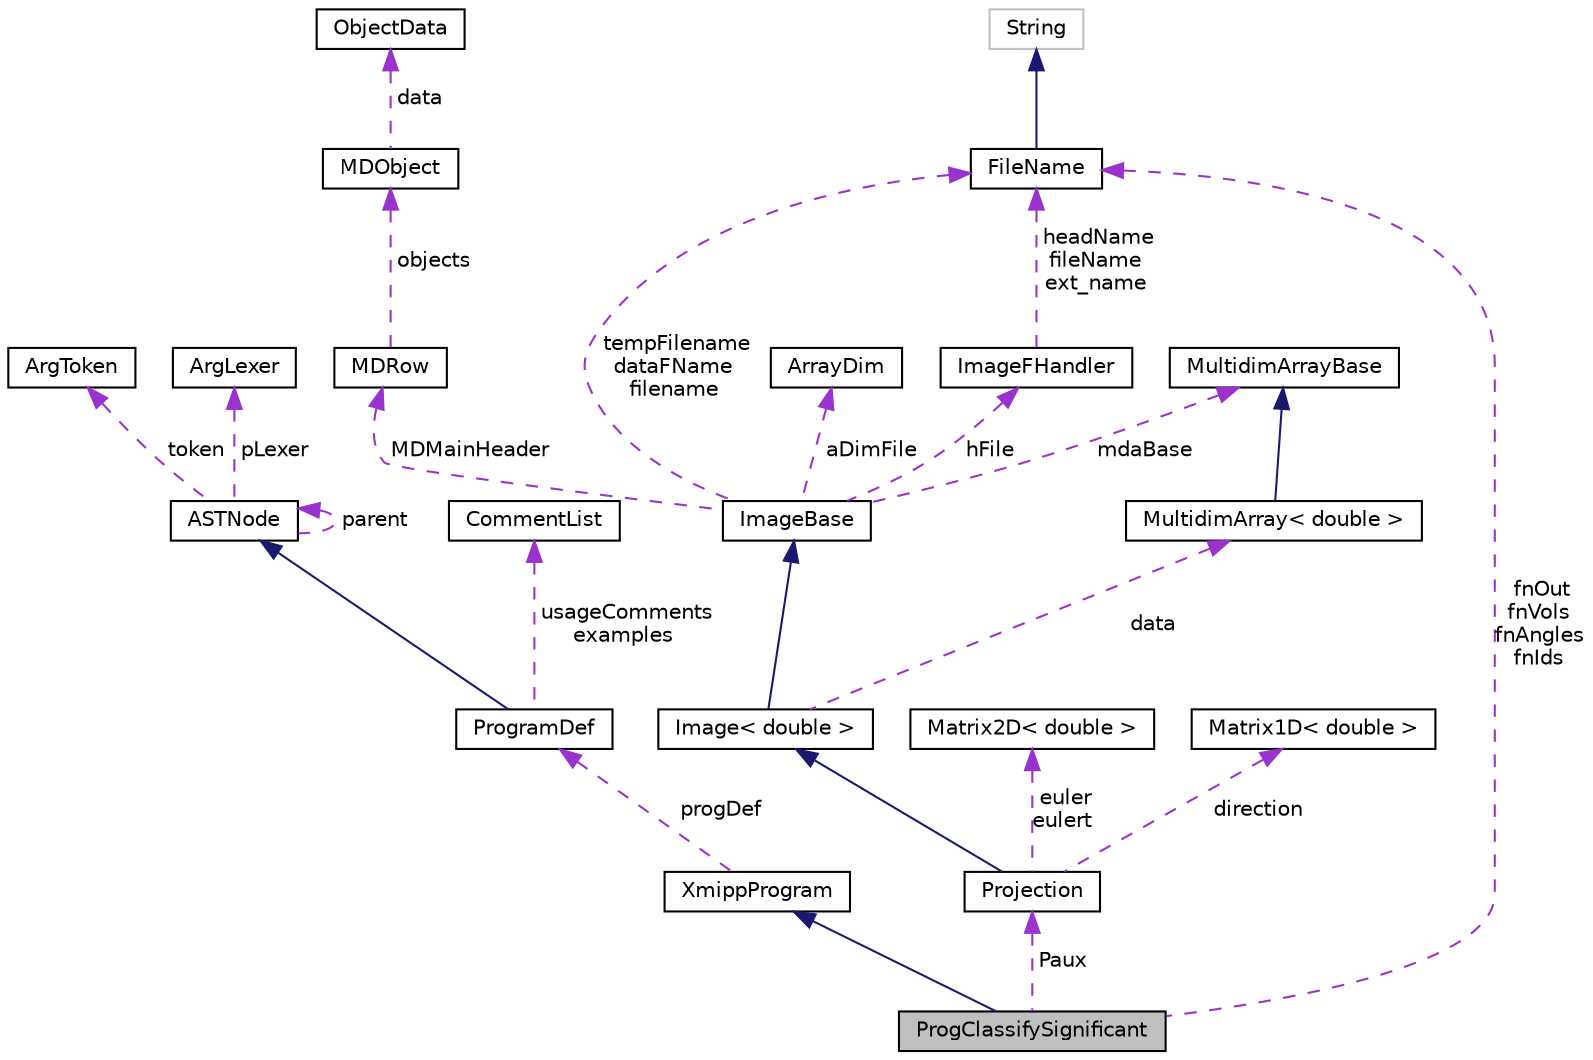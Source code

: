 digraph "ProgClassifySignificant"
{
  edge [fontname="Helvetica",fontsize="10",labelfontname="Helvetica",labelfontsize="10"];
  node [fontname="Helvetica",fontsize="10",shape=record];
  Node2 [label="ProgClassifySignificant",height=0.2,width=0.4,color="black", fillcolor="grey75", style="filled", fontcolor="black"];
  Node3 -> Node2 [dir="back",color="midnightblue",fontsize="10",style="solid",fontname="Helvetica"];
  Node3 [label="XmippProgram",height=0.2,width=0.4,color="black", fillcolor="white", style="filled",URL="$classXmippProgram.html"];
  Node4 -> Node3 [dir="back",color="darkorchid3",fontsize="10",style="dashed",label=" progDef" ,fontname="Helvetica"];
  Node4 [label="ProgramDef",height=0.2,width=0.4,color="black", fillcolor="white", style="filled",URL="$classProgramDef.html"];
  Node5 -> Node4 [dir="back",color="midnightblue",fontsize="10",style="solid",fontname="Helvetica"];
  Node5 [label="ASTNode",height=0.2,width=0.4,color="black", fillcolor="white", style="filled",URL="$classASTNode.html"];
  Node6 -> Node5 [dir="back",color="darkorchid3",fontsize="10",style="dashed",label=" token" ,fontname="Helvetica"];
  Node6 [label="ArgToken",height=0.2,width=0.4,color="black", fillcolor="white", style="filled",URL="$classArgToken.html"];
  Node7 -> Node5 [dir="back",color="darkorchid3",fontsize="10",style="dashed",label=" pLexer" ,fontname="Helvetica"];
  Node7 [label="ArgLexer",height=0.2,width=0.4,color="black", fillcolor="white", style="filled",URL="$classArgLexer.html"];
  Node5 -> Node5 [dir="back",color="darkorchid3",fontsize="10",style="dashed",label=" parent" ,fontname="Helvetica"];
  Node8 -> Node4 [dir="back",color="darkorchid3",fontsize="10",style="dashed",label=" usageComments\nexamples" ,fontname="Helvetica"];
  Node8 [label="CommentList",height=0.2,width=0.4,color="black", fillcolor="white", style="filled",URL="$classCommentList.html"];
  Node9 -> Node2 [dir="back",color="darkorchid3",fontsize="10",style="dashed",label=" Paux" ,fontname="Helvetica"];
  Node9 [label="Projection",height=0.2,width=0.4,color="black", fillcolor="white", style="filled",URL="$classProjection.html"];
  Node10 -> Node9 [dir="back",color="midnightblue",fontsize="10",style="solid",fontname="Helvetica"];
  Node10 [label="Image\< double \>",height=0.2,width=0.4,color="black", fillcolor="white", style="filled",URL="$classImage.html"];
  Node11 -> Node10 [dir="back",color="midnightblue",fontsize="10",style="solid",fontname="Helvetica"];
  Node11 [label="ImageBase",height=0.2,width=0.4,color="black", fillcolor="white", style="filled",URL="$classImageBase.html",tooltip="Image base class. "];
  Node12 -> Node11 [dir="back",color="darkorchid3",fontsize="10",style="dashed",label=" mdaBase" ,fontname="Helvetica"];
  Node12 [label="MultidimArrayBase",height=0.2,width=0.4,color="black", fillcolor="white", style="filled",URL="$classMultidimArrayBase.html"];
  Node13 -> Node11 [dir="back",color="darkorchid3",fontsize="10",style="dashed",label=" hFile" ,fontname="Helvetica"];
  Node13 [label="ImageFHandler",height=0.2,width=0.4,color="black", fillcolor="white", style="filled",URL="$structImageFHandler.html"];
  Node14 -> Node13 [dir="back",color="darkorchid3",fontsize="10",style="dashed",label=" headName\nfileName\next_name" ,fontname="Helvetica"];
  Node14 [label="FileName",height=0.2,width=0.4,color="black", fillcolor="white", style="filled",URL="$classFileName.html"];
  Node15 -> Node14 [dir="back",color="midnightblue",fontsize="10",style="solid",fontname="Helvetica"];
  Node15 [label="String",height=0.2,width=0.4,color="grey75", fillcolor="white", style="filled"];
  Node16 -> Node11 [dir="back",color="darkorchid3",fontsize="10",style="dashed",label=" MDMainHeader" ,fontname="Helvetica"];
  Node16 [label="MDRow",height=0.2,width=0.4,color="black", fillcolor="white", style="filled",URL="$classMDRow.html"];
  Node17 -> Node16 [dir="back",color="darkorchid3",fontsize="10",style="dashed",label=" objects" ,fontname="Helvetica"];
  Node17 [label="MDObject",height=0.2,width=0.4,color="black", fillcolor="white", style="filled",URL="$classMDObject.html"];
  Node18 -> Node17 [dir="back",color="darkorchid3",fontsize="10",style="dashed",label=" data" ,fontname="Helvetica"];
  Node18 [label="ObjectData",height=0.2,width=0.4,color="black", fillcolor="white", style="filled",URL="$unionObjectData.html"];
  Node19 -> Node11 [dir="back",color="darkorchid3",fontsize="10",style="dashed",label=" aDimFile" ,fontname="Helvetica"];
  Node19 [label="ArrayDim",height=0.2,width=0.4,color="black", fillcolor="white", style="filled",URL="$structArrayDim.html"];
  Node14 -> Node11 [dir="back",color="darkorchid3",fontsize="10",style="dashed",label=" tempFilename\ndataFName\nfilename" ,fontname="Helvetica"];
  Node20 -> Node10 [dir="back",color="darkorchid3",fontsize="10",style="dashed",label=" data" ,fontname="Helvetica"];
  Node20 [label="MultidimArray\< double \>",height=0.2,width=0.4,color="black", fillcolor="white", style="filled",URL="$classMultidimArray.html"];
  Node12 -> Node20 [dir="back",color="midnightblue",fontsize="10",style="solid",fontname="Helvetica"];
  Node21 -> Node9 [dir="back",color="darkorchid3",fontsize="10",style="dashed",label=" euler\neulert" ,fontname="Helvetica"];
  Node21 [label="Matrix2D\< double \>",height=0.2,width=0.4,color="black", fillcolor="white", style="filled",URL="$classMatrix2D.html"];
  Node22 -> Node9 [dir="back",color="darkorchid3",fontsize="10",style="dashed",label=" direction" ,fontname="Helvetica"];
  Node22 [label="Matrix1D\< double \>",height=0.2,width=0.4,color="black", fillcolor="white", style="filled",URL="$classMatrix1D.html"];
  Node14 -> Node2 [dir="back",color="darkorchid3",fontsize="10",style="dashed",label=" fnOut\nfnVols\nfnAngles\nfnIds" ,fontname="Helvetica"];
}
